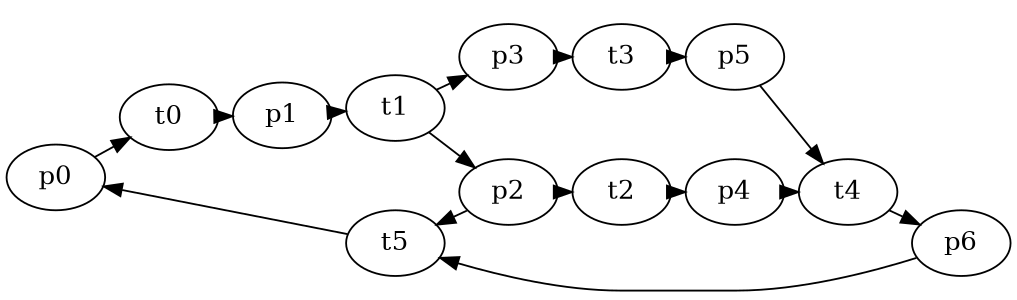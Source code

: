 digraph A {
// splines = ortho
rankdir=LR;
ratio=fill
graph [pad="0.05", nodesep="0.15", ranksep="0.02"];
margin=0;
size="7,2!"
p0
p1
p2
p3
p4
p5
p6

t0
t1
t2
t3
t4
t5
{rank="same";
t1 t5

}
p0 -> t0
p1 -> t1
p2 -> t2
p2 -> t5
p3 -> t3
p4 -> t4
p5 -> t4
p6 -> t5

t5 -> p0

t0 -> p1
t1 -> p2
t1 -> p3
t2 -> p4
t3 -> p5
t4 -> p6

}

